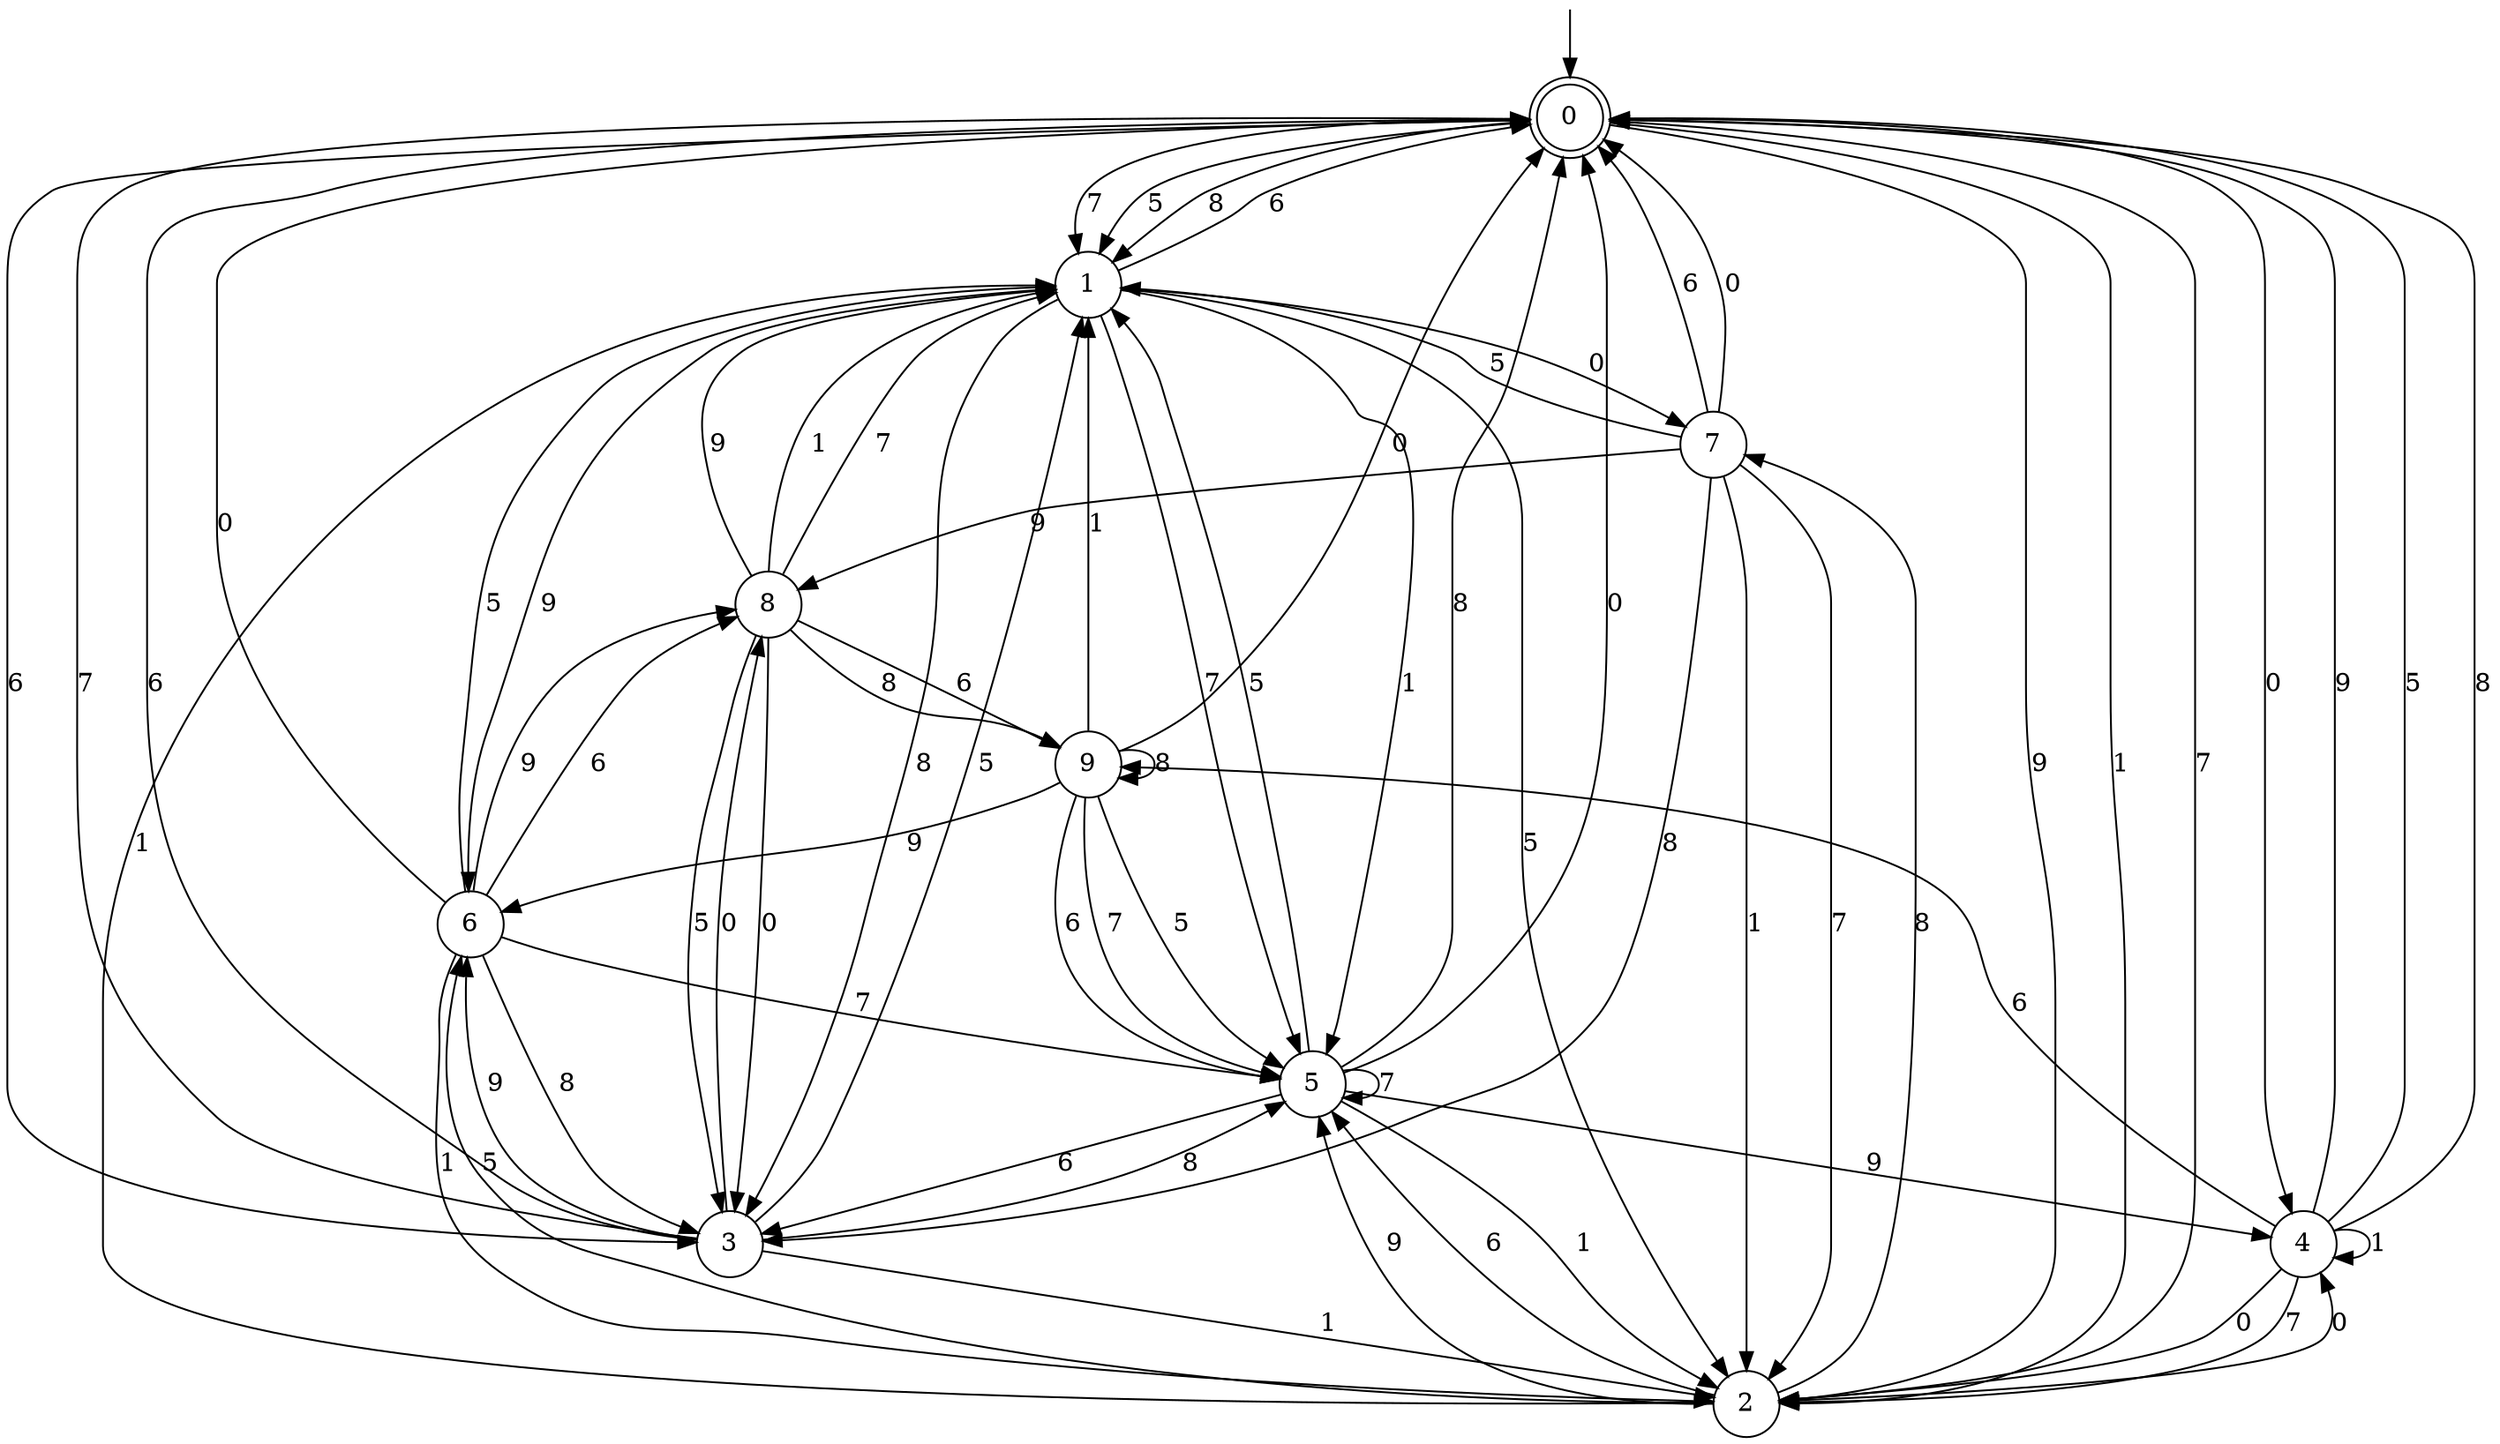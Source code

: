 digraph g {

	s0 [shape="doublecircle" label="0"];
	s1 [shape="circle" label="1"];
	s2 [shape="circle" label="2"];
	s3 [shape="circle" label="3"];
	s4 [shape="circle" label="4"];
	s5 [shape="circle" label="5"];
	s6 [shape="circle" label="6"];
	s7 [shape="circle" label="7"];
	s8 [shape="circle" label="8"];
	s9 [shape="circle" label="9"];
	s0 -> s1 [label="7"];
	s0 -> s2 [label="9"];
	s0 -> s2 [label="1"];
	s0 -> s1 [label="5"];
	s0 -> s3 [label="6"];
	s0 -> s1 [label="8"];
	s0 -> s4 [label="0"];
	s1 -> s5 [label="7"];
	s1 -> s6 [label="9"];
	s1 -> s5 [label="1"];
	s1 -> s2 [label="5"];
	s1 -> s0 [label="6"];
	s1 -> s3 [label="8"];
	s1 -> s7 [label="0"];
	s2 -> s0 [label="7"];
	s2 -> s5 [label="9"];
	s2 -> s1 [label="1"];
	s2 -> s6 [label="5"];
	s2 -> s5 [label="6"];
	s2 -> s7 [label="8"];
	s2 -> s4 [label="0"];
	s3 -> s0 [label="7"];
	s3 -> s6 [label="9"];
	s3 -> s2 [label="1"];
	s3 -> s1 [label="5"];
	s3 -> s0 [label="6"];
	s3 -> s5 [label="8"];
	s3 -> s8 [label="0"];
	s4 -> s2 [label="7"];
	s4 -> s0 [label="9"];
	s4 -> s4 [label="1"];
	s4 -> s0 [label="5"];
	s4 -> s9 [label="6"];
	s4 -> s0 [label="8"];
	s4 -> s2 [label="0"];
	s5 -> s5 [label="7"];
	s5 -> s4 [label="9"];
	s5 -> s2 [label="1"];
	s5 -> s1 [label="5"];
	s5 -> s3 [label="6"];
	s5 -> s0 [label="8"];
	s5 -> s0 [label="0"];
	s6 -> s5 [label="7"];
	s6 -> s8 [label="9"];
	s6 -> s2 [label="1"];
	s6 -> s1 [label="5"];
	s6 -> s8 [label="6"];
	s6 -> s3 [label="8"];
	s6 -> s0 [label="0"];
	s7 -> s2 [label="7"];
	s7 -> s8 [label="9"];
	s7 -> s2 [label="1"];
	s7 -> s1 [label="5"];
	s7 -> s0 [label="6"];
	s7 -> s3 [label="8"];
	s7 -> s0 [label="0"];
	s8 -> s1 [label="7"];
	s8 -> s1 [label="9"];
	s8 -> s1 [label="1"];
	s8 -> s3 [label="5"];
	s8 -> s9 [label="6"];
	s8 -> s9 [label="8"];
	s8 -> s3 [label="0"];
	s9 -> s5 [label="7"];
	s9 -> s6 [label="9"];
	s9 -> s1 [label="1"];
	s9 -> s5 [label="5"];
	s9 -> s5 [label="6"];
	s9 -> s9 [label="8"];
	s9 -> s0 [label="0"];

__start0 [label="" shape="none" width="0" height="0"];
__start0 -> s0;

}
